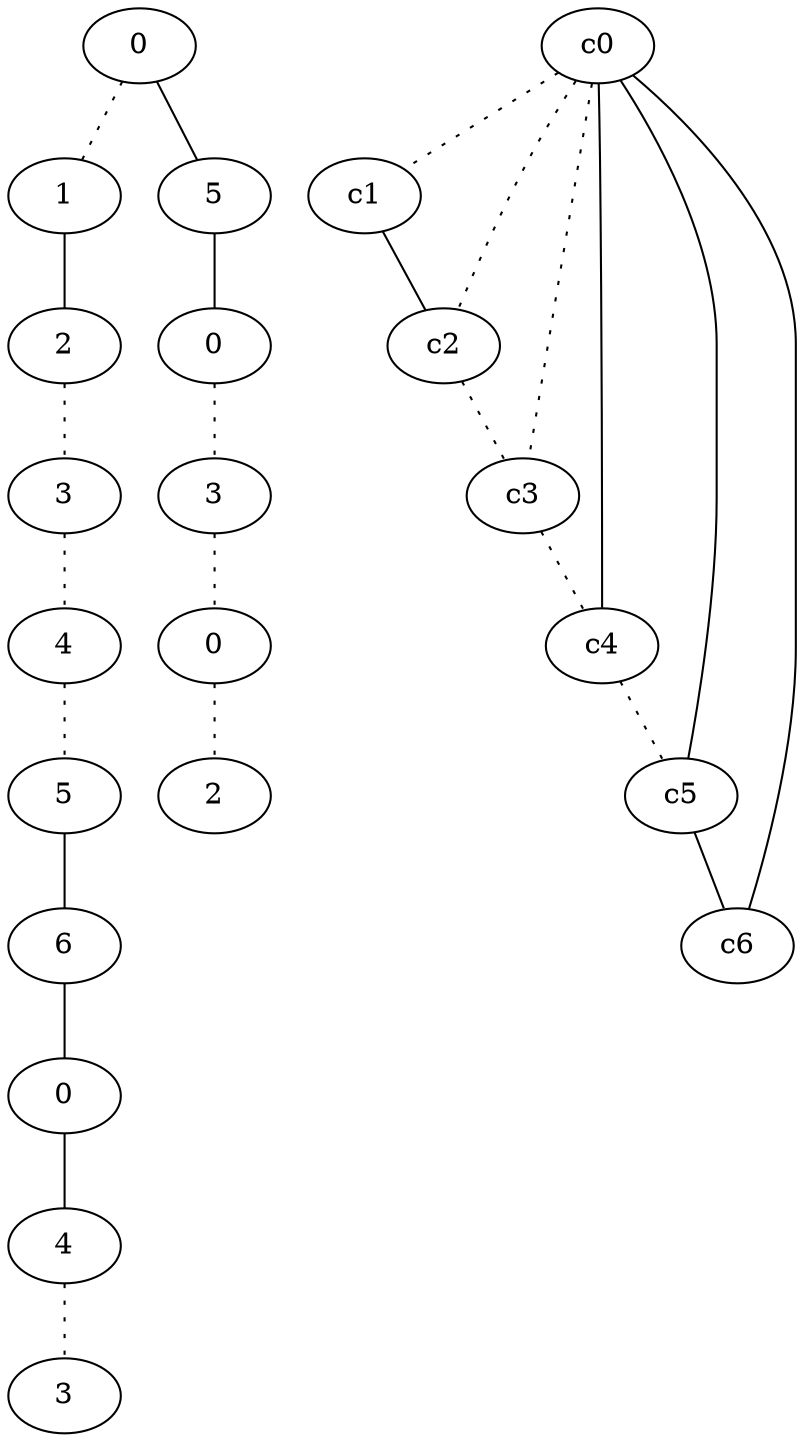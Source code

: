 graph {
a0[label=0];
a1[label=1];
a2[label=2];
a3[label=3];
a4[label=4];
a5[label=5];
a6[label=6];
a7[label=0];
a8[label=4];
a9[label=3];
a10[label=5];
a11[label=0];
a12[label=3];
a13[label=0];
a14[label=2];
a0 -- a1 [style=dotted];
a0 -- a10;
a1 -- a2;
a2 -- a3 [style=dotted];
a3 -- a4 [style=dotted];
a4 -- a5 [style=dotted];
a5 -- a6;
a6 -- a7;
a7 -- a8;
a8 -- a9 [style=dotted];
a10 -- a11;
a11 -- a12 [style=dotted];
a12 -- a13 [style=dotted];
a13 -- a14 [style=dotted];
c0 -- c1 [style=dotted];
c0 -- c2 [style=dotted];
c0 -- c3 [style=dotted];
c0 -- c4;
c0 -- c5;
c0 -- c6;
c1 -- c2;
c2 -- c3 [style=dotted];
c3 -- c4 [style=dotted];
c4 -- c5 [style=dotted];
c5 -- c6;
}

